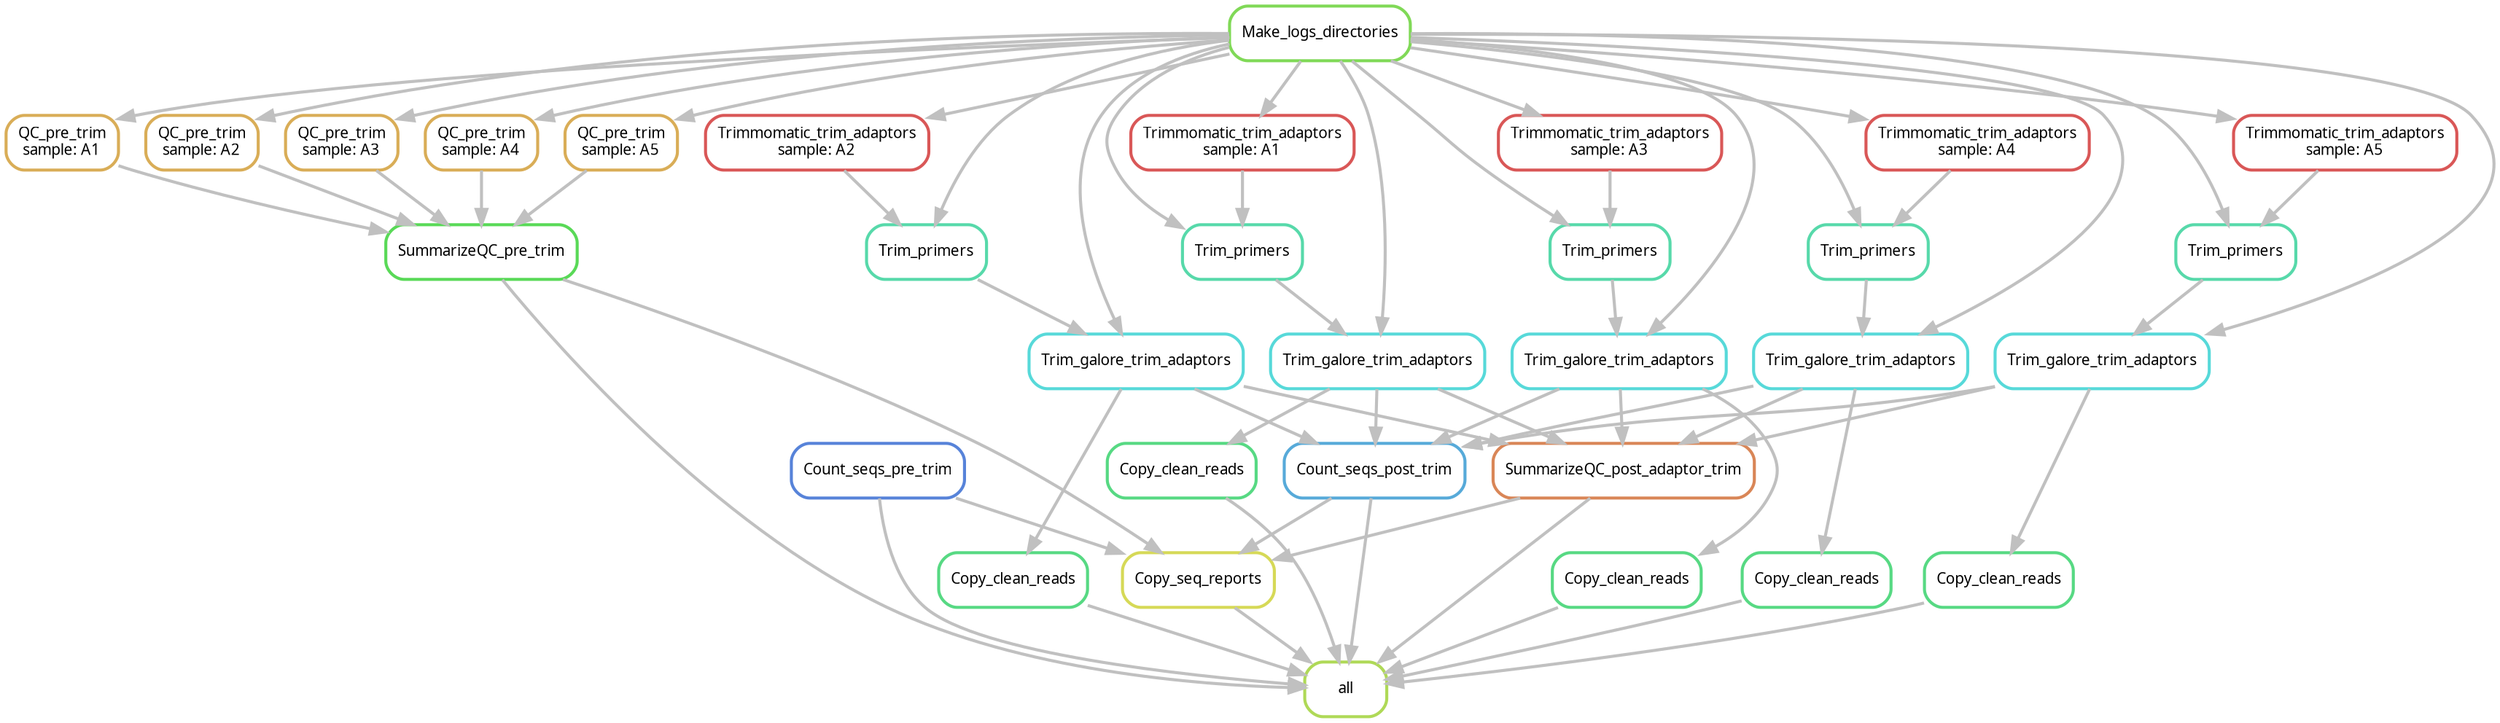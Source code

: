 digraph snakemake_dag {
    graph[bgcolor=white, margin=0];
    node[shape=box, style=rounded, fontname=sans,                 fontsize=10, penwidth=2];
    edge[penwidth=2, color=grey];
	0[label = "all", color = "0.22 0.6 0.85", style="rounded"];
	1[label = "Count_seqs_pre_trim", color = "0.61 0.6 0.85", style="rounded"];
	2[label = "SummarizeQC_pre_trim", color = "0.33 0.6 0.85", style="rounded"];
	3[label = "QC_pre_trim\nsample: A1", color = "0.11 0.6 0.85", style="rounded"];
	4[label = "Make_logs_directories", color = "0.28 0.6 0.85", style="rounded"];
	5[label = "QC_pre_trim\nsample: A2", color = "0.11 0.6 0.85", style="rounded"];
	6[label = "QC_pre_trim\nsample: A3", color = "0.11 0.6 0.85", style="rounded"];
	7[label = "QC_pre_trim\nsample: A4", color = "0.11 0.6 0.85", style="rounded"];
	8[label = "QC_pre_trim\nsample: A5", color = "0.11 0.6 0.85", style="rounded"];
	9[label = "SummarizeQC_post_adaptor_trim", color = "0.06 0.6 0.85", style="rounded"];
	10[label = "Trim_galore_trim_adaptors", color = "0.50 0.6 0.85", style="rounded"];
	11[label = "Trim_primers", color = "0.44 0.6 0.85", style="rounded"];
	12[label = "Trimmomatic_trim_adaptors\nsample: A1", color = "0.00 0.6 0.85", style="rounded"];
	13[label = "Trim_galore_trim_adaptors", color = "0.50 0.6 0.85", style="rounded"];
	14[label = "Trim_primers", color = "0.44 0.6 0.85", style="rounded"];
	15[label = "Trimmomatic_trim_adaptors\nsample: A2", color = "0.00 0.6 0.85", style="rounded"];
	16[label = "Trim_galore_trim_adaptors", color = "0.50 0.6 0.85", style="rounded"];
	17[label = "Trim_primers", color = "0.44 0.6 0.85", style="rounded"];
	18[label = "Trimmomatic_trim_adaptors\nsample: A3", color = "0.00 0.6 0.85", style="rounded"];
	19[label = "Trim_galore_trim_adaptors", color = "0.50 0.6 0.85", style="rounded"];
	20[label = "Trim_primers", color = "0.44 0.6 0.85", style="rounded"];
	21[label = "Trimmomatic_trim_adaptors\nsample: A4", color = "0.00 0.6 0.85", style="rounded"];
	22[label = "Trim_galore_trim_adaptors", color = "0.50 0.6 0.85", style="rounded"];
	23[label = "Trim_primers", color = "0.44 0.6 0.85", style="rounded"];
	24[label = "Trimmomatic_trim_adaptors\nsample: A5", color = "0.00 0.6 0.85", style="rounded"];
	25[label = "Count_seqs_post_trim", color = "0.56 0.6 0.85", style="rounded"];
	26[label = "Copy_clean_reads", color = "0.39 0.6 0.85", style="rounded"];
	27[label = "Copy_clean_reads", color = "0.39 0.6 0.85", style="rounded"];
	28[label = "Copy_clean_reads", color = "0.39 0.6 0.85", style="rounded"];
	29[label = "Copy_clean_reads", color = "0.39 0.6 0.85", style="rounded"];
	30[label = "Copy_clean_reads", color = "0.39 0.6 0.85", style="rounded"];
	31[label = "Copy_seq_reports", color = "0.17 0.6 0.85", style="rounded"];
	1 -> 0
	2 -> 0
	9 -> 0
	25 -> 0
	26 -> 0
	27 -> 0
	28 -> 0
	29 -> 0
	30 -> 0
	31 -> 0
	3 -> 2
	5 -> 2
	6 -> 2
	7 -> 2
	8 -> 2
	4 -> 3
	4 -> 5
	4 -> 6
	4 -> 7
	4 -> 8
	10 -> 9
	13 -> 9
	16 -> 9
	19 -> 9
	22 -> 9
	4 -> 10
	11 -> 10
	4 -> 11
	12 -> 11
	4 -> 12
	4 -> 13
	14 -> 13
	4 -> 14
	15 -> 14
	4 -> 15
	4 -> 16
	17 -> 16
	4 -> 17
	18 -> 17
	4 -> 18
	4 -> 19
	20 -> 19
	4 -> 20
	21 -> 20
	4 -> 21
	4 -> 22
	23 -> 22
	4 -> 23
	24 -> 23
	4 -> 24
	10 -> 25
	13 -> 25
	16 -> 25
	19 -> 25
	22 -> 25
	10 -> 26
	13 -> 27
	16 -> 28
	19 -> 29
	22 -> 30
	1 -> 31
	25 -> 31
	2 -> 31
	9 -> 31
}            
